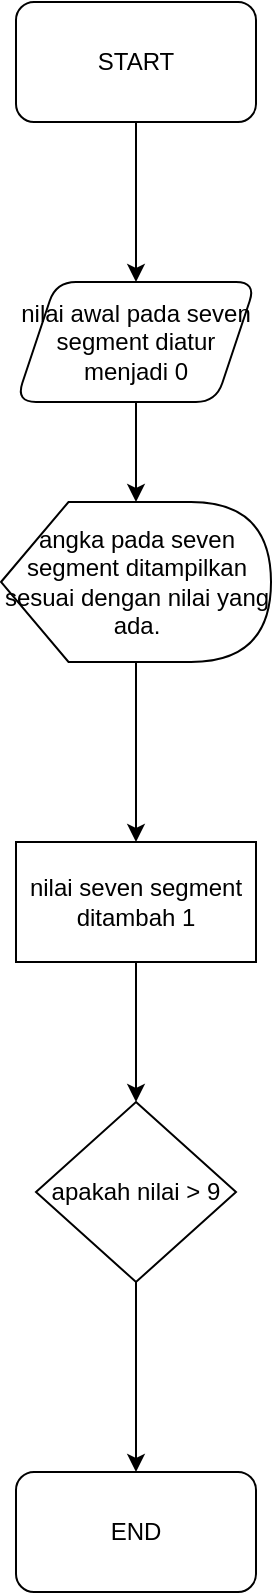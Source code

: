 <mxfile version="24.7.17" pages="8">
  <diagram name="Page-1" id="VoJw-NflkOjj5ZJhAXec">
    <mxGraphModel dx="880" dy="422" grid="1" gridSize="10" guides="1" tooltips="1" connect="1" arrows="1" fold="1" page="1" pageScale="1" pageWidth="850" pageHeight="1100" math="0" shadow="0">
      <root>
        <mxCell id="0" />
        <mxCell id="1" parent="0" />
        <mxCell id="fIKoYiJk8OIai4AO7cgT-3" value="" style="edgeStyle=orthogonalEdgeStyle;rounded=0;orthogonalLoop=1;jettySize=auto;html=1;" edge="1" parent="1" source="fIKoYiJk8OIai4AO7cgT-1" target="fIKoYiJk8OIai4AO7cgT-2">
          <mxGeometry relative="1" as="geometry" />
        </mxCell>
        <mxCell id="fIKoYiJk8OIai4AO7cgT-1" value="START" style="rounded=1;whiteSpace=wrap;html=1;" vertex="1" parent="1">
          <mxGeometry x="390" y="170" width="120" height="60" as="geometry" />
        </mxCell>
        <mxCell id="fIKoYiJk8OIai4AO7cgT-5" value="" style="edgeStyle=orthogonalEdgeStyle;rounded=0;orthogonalLoop=1;jettySize=auto;html=1;" edge="1" parent="1" source="fIKoYiJk8OIai4AO7cgT-2" target="fIKoYiJk8OIai4AO7cgT-4">
          <mxGeometry relative="1" as="geometry" />
        </mxCell>
        <mxCell id="fIKoYiJk8OIai4AO7cgT-2" value="nilai awal pada seven segment diatur menjadi 0" style="shape=parallelogram;perimeter=parallelogramPerimeter;whiteSpace=wrap;html=1;fixedSize=1;rounded=1;" vertex="1" parent="1">
          <mxGeometry x="390" y="310" width="120" height="60" as="geometry" />
        </mxCell>
        <mxCell id="fIKoYiJk8OIai4AO7cgT-7" value="" style="edgeStyle=orthogonalEdgeStyle;rounded=0;orthogonalLoop=1;jettySize=auto;html=1;" edge="1" parent="1" source="fIKoYiJk8OIai4AO7cgT-4" target="fIKoYiJk8OIai4AO7cgT-6">
          <mxGeometry relative="1" as="geometry" />
        </mxCell>
        <mxCell id="fIKoYiJk8OIai4AO7cgT-4" value="angka pada seven segment ditampilkan sesuai dengan nilai yang ada." style="shape=display;whiteSpace=wrap;html=1;" vertex="1" parent="1">
          <mxGeometry x="382.5" y="420" width="135" height="80" as="geometry" />
        </mxCell>
        <mxCell id="fIKoYiJk8OIai4AO7cgT-9" value="" style="edgeStyle=orthogonalEdgeStyle;rounded=0;orthogonalLoop=1;jettySize=auto;html=1;" edge="1" parent="1" source="fIKoYiJk8OIai4AO7cgT-6" target="fIKoYiJk8OIai4AO7cgT-8">
          <mxGeometry relative="1" as="geometry" />
        </mxCell>
        <mxCell id="fIKoYiJk8OIai4AO7cgT-6" value="nilai seven segment ditambah 1" style="whiteSpace=wrap;html=1;" vertex="1" parent="1">
          <mxGeometry x="390" y="590" width="120" height="60" as="geometry" />
        </mxCell>
        <mxCell id="fIKoYiJk8OIai4AO7cgT-11" value="" style="edgeStyle=orthogonalEdgeStyle;rounded=0;orthogonalLoop=1;jettySize=auto;html=1;" edge="1" parent="1" source="fIKoYiJk8OIai4AO7cgT-8" target="fIKoYiJk8OIai4AO7cgT-10">
          <mxGeometry relative="1" as="geometry" />
        </mxCell>
        <mxCell id="fIKoYiJk8OIai4AO7cgT-8" value="apakah nilai &amp;gt; 9" style="rhombus;whiteSpace=wrap;html=1;" vertex="1" parent="1">
          <mxGeometry x="400" y="720" width="100" height="90" as="geometry" />
        </mxCell>
        <mxCell id="fIKoYiJk8OIai4AO7cgT-10" value="END" style="rounded=1;whiteSpace=wrap;html=1;" vertex="1" parent="1">
          <mxGeometry x="390" y="905" width="120" height="60" as="geometry" />
        </mxCell>
      </root>
    </mxGraphModel>
  </diagram>
  <diagram id="eG1ZTqDy2E6IIxppEJPe" name="Page-2">
    <mxGraphModel dx="880" dy="422" grid="1" gridSize="10" guides="1" tooltips="1" connect="1" arrows="1" fold="1" page="1" pageScale="1" pageWidth="850" pageHeight="1100" math="0" shadow="0">
      <root>
        <mxCell id="0" />
        <mxCell id="1" parent="0" />
        <mxCell id="dvwCaunr6A2sc1vKdRJg-5" value="" style="edgeStyle=orthogonalEdgeStyle;rounded=0;orthogonalLoop=1;jettySize=auto;html=1;" edge="1" parent="1" source="dvwCaunr6A2sc1vKdRJg-1" target="dvwCaunr6A2sc1vKdRJg-4">
          <mxGeometry relative="1" as="geometry" />
        </mxCell>
        <mxCell id="dvwCaunr6A2sc1vKdRJg-1" value="START" style="rounded=1;whiteSpace=wrap;html=1;" vertex="1" parent="1">
          <mxGeometry x="360" y="190" width="120" height="60" as="geometry" />
        </mxCell>
        <mxCell id="k4ADxQlh0pAvILffFITT-2" value="" style="edgeStyle=orthogonalEdgeStyle;rounded=0;orthogonalLoop=1;jettySize=auto;html=1;" edge="1" parent="1" source="dvwCaunr6A2sc1vKdRJg-4" target="k4ADxQlh0pAvILffFITT-1">
          <mxGeometry relative="1" as="geometry" />
        </mxCell>
        <mxCell id="dvwCaunr6A2sc1vKdRJg-4" value="nilai pada seven segment diatur menjadi 20 " style="shape=parallelogram;perimeter=parallelogramPerimeter;whiteSpace=wrap;html=1;fixedSize=1;rounded=1;" vertex="1" parent="1">
          <mxGeometry x="360" y="330" width="120" height="60" as="geometry" />
        </mxCell>
        <mxCell id="k4ADxQlh0pAvILffFITT-4" value="" style="edgeStyle=orthogonalEdgeStyle;rounded=0;orthogonalLoop=1;jettySize=auto;html=1;" edge="1" parent="1" source="k4ADxQlh0pAvILffFITT-1" target="k4ADxQlh0pAvILffFITT-3">
          <mxGeometry relative="1" as="geometry" />
        </mxCell>
        <mxCell id="k4ADxQlh0pAvILffFITT-1" value="angka pada seven segment ditampilkan sesuai dengan nilai yang ada " style="shape=display;whiteSpace=wrap;html=1;" vertex="1" parent="1">
          <mxGeometry x="345" y="430" width="150" height="90" as="geometry" />
        </mxCell>
        <mxCell id="k4ADxQlh0pAvILffFITT-6" value="" style="edgeStyle=orthogonalEdgeStyle;rounded=0;orthogonalLoop=1;jettySize=auto;html=1;" edge="1" parent="1" source="k4ADxQlh0pAvILffFITT-3" target="k4ADxQlh0pAvILffFITT-5">
          <mxGeometry relative="1" as="geometry" />
        </mxCell>
        <mxCell id="k4ADxQlh0pAvILffFITT-3" value="nilai pada seven segment dikurang 1" style="whiteSpace=wrap;html=1;" vertex="1" parent="1">
          <mxGeometry x="360" y="615" width="120" height="60" as="geometry" />
        </mxCell>
        <mxCell id="k4ADxQlh0pAvILffFITT-10" value="" style="edgeStyle=orthogonalEdgeStyle;rounded=0;orthogonalLoop=1;jettySize=auto;html=1;" edge="1" parent="1" source="k4ADxQlh0pAvILffFITT-5" target="k4ADxQlh0pAvILffFITT-9">
          <mxGeometry relative="1" as="geometry" />
        </mxCell>
        <mxCell id="k4ADxQlh0pAvILffFITT-5" value="apakah nilai &amp;gt; 0?" style="rhombus;whiteSpace=wrap;html=1;" vertex="1" parent="1">
          <mxGeometry x="370" y="745" width="100" height="95" as="geometry" />
        </mxCell>
        <mxCell id="k4ADxQlh0pAvILffFITT-9" value="END" style="rounded=1;whiteSpace=wrap;html=1;" vertex="1" parent="1">
          <mxGeometry x="360" y="937.5" width="120" height="60" as="geometry" />
        </mxCell>
      </root>
    </mxGraphModel>
  </diagram>
  <diagram id="HTyrPi-Whjk_YCgT4G5M" name="Page-3">
    <mxGraphModel dx="880" dy="422" grid="1" gridSize="10" guides="1" tooltips="1" connect="1" arrows="1" fold="1" page="1" pageScale="1" pageWidth="850" pageHeight="1100" math="0" shadow="0">
      <root>
        <mxCell id="0" />
        <mxCell id="1" parent="0" />
        <mxCell id="PZZ8oByq3PF3k6W48uKL-2" value="" style="edgeStyle=orthogonalEdgeStyle;rounded=0;orthogonalLoop=1;jettySize=auto;html=1;" edge="1" parent="1" source="95gcDYUKjAawWrb2zK56-1" target="PZZ8oByq3PF3k6W48uKL-1">
          <mxGeometry relative="1" as="geometry" />
        </mxCell>
        <mxCell id="95gcDYUKjAawWrb2zK56-1" value="START" style="rounded=1;whiteSpace=wrap;html=1;" vertex="1" parent="1">
          <mxGeometry x="360" y="190" width="120" height="60" as="geometry" />
        </mxCell>
        <mxCell id="PZZ8oByq3PF3k6W48uKL-8" value="" style="edgeStyle=orthogonalEdgeStyle;rounded=0;orthogonalLoop=1;jettySize=auto;html=1;" edge="1" parent="1" source="PZZ8oByq3PF3k6W48uKL-1" target="PZZ8oByq3PF3k6W48uKL-7">
          <mxGeometry relative="1" as="geometry" />
        </mxCell>
        <mxCell id="PZZ8oByq3PF3k6W48uKL-1" value="nilai awal pada seven segment diatur menjadi 0" style="shape=parallelogram;perimeter=parallelogramPerimeter;whiteSpace=wrap;html=1;fixedSize=1;rounded=1;" vertex="1" parent="1">
          <mxGeometry x="360" y="330" width="120" height="60" as="geometry" />
        </mxCell>
        <mxCell id="PZZ8oByq3PF3k6W48uKL-12" value="" style="edgeStyle=orthogonalEdgeStyle;rounded=0;orthogonalLoop=1;jettySize=auto;html=1;" edge="1" parent="1" source="PZZ8oByq3PF3k6W48uKL-7" target="PZZ8oByq3PF3k6W48uKL-11">
          <mxGeometry relative="1" as="geometry" />
        </mxCell>
        <mxCell id="PZZ8oByq3PF3k6W48uKL-7" value="menekan button" style="ellipse;whiteSpace=wrap;html=1;rounded=1;" vertex="1" parent="1">
          <mxGeometry x="380" y="460" width="80" height="80" as="geometry" />
        </mxCell>
        <mxCell id="PZZ8oByq3PF3k6W48uKL-14" value="" style="edgeStyle=orthogonalEdgeStyle;rounded=0;orthogonalLoop=1;jettySize=auto;html=1;" edge="1" parent="1" source="PZZ8oByq3PF3k6W48uKL-11" target="PZZ8oByq3PF3k6W48uKL-13">
          <mxGeometry relative="1" as="geometry" />
        </mxCell>
        <mxCell id="PZZ8oByq3PF3k6W48uKL-11" value="angka pada seven segment ditampilkan sesuai dengan nilai yang ada" style="shape=display;whiteSpace=wrap;html=1;" vertex="1" parent="1">
          <mxGeometry x="355" y="630" width="130" height="80" as="geometry" />
        </mxCell>
        <mxCell id="PZZ8oByq3PF3k6W48uKL-16" value="" style="edgeStyle=orthogonalEdgeStyle;rounded=0;orthogonalLoop=1;jettySize=auto;html=1;" edge="1" parent="1" source="PZZ8oByq3PF3k6W48uKL-13" target="PZZ8oByq3PF3k6W48uKL-15">
          <mxGeometry relative="1" as="geometry" />
        </mxCell>
        <mxCell id="PZZ8oByq3PF3k6W48uKL-13" value="nilai pada seven segment dikurang 1" style="whiteSpace=wrap;html=1;" vertex="1" parent="1">
          <mxGeometry x="360" y="800" width="120" height="60" as="geometry" />
        </mxCell>
        <mxCell id="PZZ8oByq3PF3k6W48uKL-18" value="" style="edgeStyle=orthogonalEdgeStyle;rounded=0;orthogonalLoop=1;jettySize=auto;html=1;" edge="1" parent="1" source="PZZ8oByq3PF3k6W48uKL-15" target="PZZ8oByq3PF3k6W48uKL-17">
          <mxGeometry relative="1" as="geometry" />
        </mxCell>
        <mxCell id="PZZ8oByq3PF3k6W48uKL-15" value="apakah nilai &amp;gt;0?" style="rhombus;whiteSpace=wrap;html=1;" vertex="1" parent="1">
          <mxGeometry x="365" y="930" width="110" height="90" as="geometry" />
        </mxCell>
        <mxCell id="PZZ8oByq3PF3k6W48uKL-20" value="" style="edgeStyle=orthogonalEdgeStyle;rounded=0;orthogonalLoop=1;jettySize=auto;html=1;" edge="1" parent="1" source="PZZ8oByq3PF3k6W48uKL-17" target="PZZ8oByq3PF3k6W48uKL-19">
          <mxGeometry relative="1" as="geometry" />
        </mxCell>
        <mxCell id="PZZ8oByq3PF3k6W48uKL-17" value="menekan tombol" style="ellipse;whiteSpace=wrap;html=1;" vertex="1" parent="1">
          <mxGeometry x="380" y="1105" width="80" height="80" as="geometry" />
        </mxCell>
        <mxCell id="PZZ8oByq3PF3k6W48uKL-19" value="END" style="rounded=1;whiteSpace=wrap;html=1;" vertex="1" parent="1">
          <mxGeometry x="360" y="1275" width="120" height="60" as="geometry" />
        </mxCell>
      </root>
    </mxGraphModel>
  </diagram>
  <diagram id="qZvNkt20DozGk1xwk5nz" name="Page-4">
    <mxGraphModel dx="880" dy="422" grid="1" gridSize="10" guides="1" tooltips="1" connect="1" arrows="1" fold="1" page="1" pageScale="1" pageWidth="850" pageHeight="1100" math="0" shadow="0">
      <root>
        <mxCell id="0" />
        <mxCell id="1" parent="0" />
        <mxCell id="YL9h1uyqCisInr6YeoXm-7" value="" style="edgeStyle=orthogonalEdgeStyle;rounded=0;orthogonalLoop=1;jettySize=auto;html=1;" edge="1" parent="1" source="YL9h1uyqCisInr6YeoXm-1" target="YL9h1uyqCisInr6YeoXm-6">
          <mxGeometry relative="1" as="geometry" />
        </mxCell>
        <mxCell id="YL9h1uyqCisInr6YeoXm-1" value="START" style="rounded=1;whiteSpace=wrap;html=1;" vertex="1" parent="1">
          <mxGeometry x="360" y="70" width="120" height="60" as="geometry" />
        </mxCell>
        <mxCell id="YL9h1uyqCisInr6YeoXm-9" value="" style="edgeStyle=orthogonalEdgeStyle;rounded=0;orthogonalLoop=1;jettySize=auto;html=1;" edge="1" parent="1" source="YL9h1uyqCisInr6YeoXm-6" target="YL9h1uyqCisInr6YeoXm-8">
          <mxGeometry relative="1" as="geometry" />
        </mxCell>
        <mxCell id="YL9h1uyqCisInr6YeoXm-6" value="cetak tombol ya/tidak" style="rhombus;whiteSpace=wrap;html=1;" vertex="1" parent="1">
          <mxGeometry x="360" y="180" width="120" height="120" as="geometry" />
        </mxCell>
        <mxCell id="YL9h1uyqCisInr6YeoXm-11" value="" style="edgeStyle=orthogonalEdgeStyle;rounded=0;orthogonalLoop=1;jettySize=auto;html=1;" edge="1" parent="1" source="YL9h1uyqCisInr6YeoXm-8" target="YL9h1uyqCisInr6YeoXm-10">
          <mxGeometry relative="1" as="geometry" />
        </mxCell>
        <mxCell id="YL9h1uyqCisInr6YeoXm-8" value="set status mejadi sedang melalukan counter down" style="shape=parallelogram;perimeter=parallelogramPerimeter;whiteSpace=wrap;html=1;fixedSize=1;" vertex="1" parent="1">
          <mxGeometry x="350" y="360" width="140" height="70" as="geometry" />
        </mxCell>
        <mxCell id="YL9h1uyqCisInr6YeoXm-13" value="" style="edgeStyle=orthogonalEdgeStyle;rounded=0;orthogonalLoop=1;jettySize=auto;html=1;" edge="1" parent="1" source="YL9h1uyqCisInr6YeoXm-10" target="YL9h1uyqCisInr6YeoXm-12">
          <mxGeometry relative="1" as="geometry" />
        </mxCell>
        <mxCell id="YL9h1uyqCisInr6YeoXm-10" value="angka pada seven segment ditampilkan sesuai dengan nilai yang ada" style="shape=display;whiteSpace=wrap;html=1;" vertex="1" parent="1">
          <mxGeometry x="330" y="500" width="180" height="110" as="geometry" />
        </mxCell>
        <mxCell id="YL9h1uyqCisInr6YeoXm-15" value="" style="edgeStyle=orthogonalEdgeStyle;rounded=0;orthogonalLoop=1;jettySize=auto;html=1;" edge="1" parent="1" source="YL9h1uyqCisInr6YeoXm-12" target="YL9h1uyqCisInr6YeoXm-14">
          <mxGeometry relative="1" as="geometry" />
        </mxCell>
        <mxCell id="YL9h1uyqCisInr6YeoXm-12" value="nilai pada seven segment dikurangi 1" style="whiteSpace=wrap;html=1;" vertex="1" parent="1">
          <mxGeometry x="355" y="670" width="130" height="70" as="geometry" />
        </mxCell>
        <mxCell id="YL9h1uyqCisInr6YeoXm-17" value="" style="edgeStyle=orthogonalEdgeStyle;rounded=0;orthogonalLoop=1;jettySize=auto;html=1;" edge="1" parent="1" source="YL9h1uyqCisInr6YeoXm-14" target="YL9h1uyqCisInr6YeoXm-16">
          <mxGeometry relative="1" as="geometry" />
        </mxCell>
        <mxCell id="YL9h1uyqCisInr6YeoXm-14" value="apakah nilai &amp;lt;= 0" style="rhombus;whiteSpace=wrap;html=1;" vertex="1" parent="1">
          <mxGeometry x="365" y="800" width="110" height="105" as="geometry" />
        </mxCell>
        <mxCell id="YL9h1uyqCisInr6YeoXm-21" value="" style="edgeStyle=orthogonalEdgeStyle;rounded=0;orthogonalLoop=1;jettySize=auto;html=1;" edge="1" parent="1" source="YL9h1uyqCisInr6YeoXm-16" target="YL9h1uyqCisInr6YeoXm-20">
          <mxGeometry relative="1" as="geometry" />
        </mxCell>
        <mxCell id="YL9h1uyqCisInr6YeoXm-16" value="Turn off the light" style="shape=parallelogram;perimeter=parallelogramPerimeter;whiteSpace=wrap;html=1;fixedSize=1;" vertex="1" parent="1">
          <mxGeometry x="360" y="960" width="120" height="60" as="geometry" />
        </mxCell>
        <mxCell id="YL9h1uyqCisInr6YeoXm-20" value="END" style="rounded=1;whiteSpace=wrap;html=1;" vertex="1" parent="1">
          <mxGeometry x="360" y="1070" width="120" height="60" as="geometry" />
        </mxCell>
      </root>
    </mxGraphModel>
  </diagram>
  <diagram id="1f1If6hx-uNhooot16YX" name="Page-5">
    <mxGraphModel dx="880" dy="422" grid="1" gridSize="10" guides="1" tooltips="1" connect="1" arrows="1" fold="1" page="1" pageScale="1" pageWidth="850" pageHeight="1100" math="0" shadow="0">
      <root>
        <mxCell id="0" />
        <mxCell id="1" parent="0" />
        <mxCell id="63dpQE8tEoEok_zsQKNu-5" value="" style="edgeStyle=orthogonalEdgeStyle;rounded=0;orthogonalLoop=1;jettySize=auto;html=1;" edge="1" parent="1" source="63dpQE8tEoEok_zsQKNu-1" target="63dpQE8tEoEok_zsQKNu-3">
          <mxGeometry relative="1" as="geometry" />
        </mxCell>
        <mxCell id="63dpQE8tEoEok_zsQKNu-1" value="START" style="ellipse;whiteSpace=wrap;html=1;" vertex="1" parent="1">
          <mxGeometry x="360" y="180" width="120" height="80" as="geometry" />
        </mxCell>
        <mxCell id="63dpQE8tEoEok_zsQKNu-3" value="Pilih nilai analog terhadap potensio" style="shape=parallelogram;perimeter=parallelogramPerimeter;whiteSpace=wrap;html=1;fixedSize=1;" vertex="1" parent="1">
          <mxGeometry x="335" y="340" width="170" height="80" as="geometry" />
        </mxCell>
        <mxCell id="63dpQE8tEoEok_zsQKNu-6" value="Menampilkan nilai analog potensio" style="shape=parallelogram;perimeter=parallelogramPerimeter;whiteSpace=wrap;html=1;fixedSize=1;" vertex="1" parent="1">
          <mxGeometry x="335" y="490" width="170" height="70" as="geometry" />
        </mxCell>
        <mxCell id="63dpQE8tEoEok_zsQKNu-11" value="" style="endArrow=classic;startArrow=classic;html=1;rounded=0;entryX=0.459;entryY=0.95;entryDx=0;entryDy=0;entryPerimeter=0;exitX=0.465;exitY=0.014;exitDx=0;exitDy=0;exitPerimeter=0;" edge="1" parent="1" source="63dpQE8tEoEok_zsQKNu-6" target="63dpQE8tEoEok_zsQKNu-3">
          <mxGeometry width="50" height="50" relative="1" as="geometry">
            <mxPoint x="400" y="550" as="sourcePoint" />
            <mxPoint x="450" y="500" as="targetPoint" />
          </mxGeometry>
        </mxCell>
      </root>
    </mxGraphModel>
  </diagram>
  <diagram id="c8xn4HyhLr1zHFq-VPFH" name="Page-6">
    <mxGraphModel dx="880" dy="422" grid="1" gridSize="10" guides="1" tooltips="1" connect="1" arrows="1" fold="1" page="1" pageScale="1" pageWidth="850" pageHeight="1100" math="0" shadow="0">
      <root>
        <mxCell id="0" />
        <mxCell id="1" parent="0" />
        <mxCell id="CsEEb0gc6UW1WlCVTfTW-1" value="" style="edgeStyle=orthogonalEdgeStyle;rounded=0;orthogonalLoop=1;jettySize=auto;html=1;" edge="1" parent="1" source="CsEEb0gc6UW1WlCVTfTW-2" target="CsEEb0gc6UW1WlCVTfTW-3">
          <mxGeometry relative="1" as="geometry" />
        </mxCell>
        <mxCell id="CsEEb0gc6UW1WlCVTfTW-2" value="START" style="ellipse;whiteSpace=wrap;html=1;" vertex="1" parent="1">
          <mxGeometry x="360" y="180" width="120" height="80" as="geometry" />
        </mxCell>
        <mxCell id="CsEEb0gc6UW1WlCVTfTW-3" value="Pilih nilai voltage terhadap potensio" style="shape=parallelogram;perimeter=parallelogramPerimeter;whiteSpace=wrap;html=1;fixedSize=1;" vertex="1" parent="1">
          <mxGeometry x="335" y="340" width="170" height="80" as="geometry" />
        </mxCell>
        <mxCell id="CsEEb0gc6UW1WlCVTfTW-4" value="Menampilkan nilai voltage potensio" style="shape=parallelogram;perimeter=parallelogramPerimeter;whiteSpace=wrap;html=1;fixedSize=1;" vertex="1" parent="1">
          <mxGeometry x="335" y="490" width="170" height="70" as="geometry" />
        </mxCell>
        <mxCell id="CsEEb0gc6UW1WlCVTfTW-5" value="" style="endArrow=classic;startArrow=classic;html=1;rounded=0;entryX=0.459;entryY=0.95;entryDx=0;entryDy=0;entryPerimeter=0;exitX=0.465;exitY=0.014;exitDx=0;exitDy=0;exitPerimeter=0;" edge="1" parent="1" source="CsEEb0gc6UW1WlCVTfTW-4" target="CsEEb0gc6UW1WlCVTfTW-3">
          <mxGeometry width="50" height="50" relative="1" as="geometry">
            <mxPoint x="400" y="550" as="sourcePoint" />
            <mxPoint x="450" y="500" as="targetPoint" />
          </mxGeometry>
        </mxCell>
      </root>
    </mxGraphModel>
  </diagram>
  <diagram id="-9gaMFX86hm5H2zVASSh" name="Page-7">
    <mxGraphModel dx="1760" dy="844" grid="1" gridSize="10" guides="1" tooltips="1" connect="1" arrows="1" fold="1" page="1" pageScale="1" pageWidth="850" pageHeight="1100" math="0" shadow="0">
      <root>
        <mxCell id="0" />
        <mxCell id="1" parent="0" />
        <mxCell id="Ot5Qwur2_kI7GHmSesql-4" value="" style="edgeStyle=orthogonalEdgeStyle;rounded=0;orthogonalLoop=1;jettySize=auto;html=1;" edge="1" parent="1" source="Ot5Qwur2_kI7GHmSesql-1" target="Ot5Qwur2_kI7GHmSesql-3">
          <mxGeometry relative="1" as="geometry" />
        </mxCell>
        <mxCell id="Ot5Qwur2_kI7GHmSesql-1" value="START" style="ellipse;whiteSpace=wrap;html=1;" vertex="1" parent="1">
          <mxGeometry x="360" y="120" width="120" height="80" as="geometry" />
        </mxCell>
        <mxCell id="Ot5Qwur2_kI7GHmSesql-6" value="" style="edgeStyle=orthogonalEdgeStyle;rounded=0;orthogonalLoop=1;jettySize=auto;html=1;" edge="1" parent="1" source="Ot5Qwur2_kI7GHmSesql-3" target="Ot5Qwur2_kI7GHmSesql-5">
          <mxGeometry relative="1" as="geometry" />
        </mxCell>
        <mxCell id="Ot5Qwur2_kI7GHmSesql-3" value="Pilih nilai analog terhadap potensio (0-1240)" style="shape=parallelogram;perimeter=parallelogramPerimeter;whiteSpace=wrap;html=1;fixedSize=1;" vertex="1" parent="1">
          <mxGeometry x="330" y="260" width="180" height="70" as="geometry" />
        </mxCell>
        <mxCell id="Ot5Qwur2_kI7GHmSesql-8" value="" style="edgeStyle=orthogonalEdgeStyle;rounded=0;orthogonalLoop=1;jettySize=auto;html=1;" edge="1" parent="1" source="Ot5Qwur2_kI7GHmSesql-5" target="Ot5Qwur2_kI7GHmSesql-7">
          <mxGeometry relative="1" as="geometry" />
        </mxCell>
        <mxCell id="Ot5Qwur2_kI7GHmSesql-5" value="Mengubah nilai analog menjadi nilai PWM (tegangan) (0-255)" style="whiteSpace=wrap;html=1;" vertex="1" parent="1">
          <mxGeometry x="320" y="410" width="200" height="70" as="geometry" />
        </mxCell>
        <mxCell id="Ot5Qwur2_kI7GHmSesql-7" value="&lt;div&gt;Menampilkan nilai voltage potensio&lt;/div&gt;" style="shape=parallelogram;perimeter=parallelogramPerimeter;whiteSpace=wrap;html=1;fixedSize=1;" vertex="1" parent="1">
          <mxGeometry x="300" y="560" width="240" height="90" as="geometry" />
        </mxCell>
        <mxCell id="Ot5Qwur2_kI7GHmSesql-14" value="" style="endArrow=classic;html=1;rounded=0;exitX=1;exitY=0.5;exitDx=0;exitDy=0;entryX=1;entryY=0.5;entryDx=0;entryDy=0;" edge="1" parent="1" source="Ot5Qwur2_kI7GHmSesql-7" target="Ot5Qwur2_kI7GHmSesql-3">
          <mxGeometry width="50" height="50" relative="1" as="geometry">
            <mxPoint x="390" y="790" as="sourcePoint" />
            <mxPoint x="650" y="290" as="targetPoint" />
            <Array as="points">
              <mxPoint x="650" y="605" />
              <mxPoint x="650" y="295" />
            </Array>
          </mxGeometry>
        </mxCell>
      </root>
    </mxGraphModel>
  </diagram>
  <diagram id="uct28qca_1IrubCbbLbC" name="Page-8">
    <mxGraphModel dx="880" dy="422" grid="1" gridSize="10" guides="1" tooltips="1" connect="1" arrows="1" fold="1" page="1" pageScale="1" pageWidth="850" pageHeight="1100" math="0" shadow="0">
      <root>
        <mxCell id="0" />
        <mxCell id="1" parent="0" />
        <mxCell id="Esfg56JCV73nhRUbkAZh-1" value="" style="edgeStyle=orthogonalEdgeStyle;rounded=0;orthogonalLoop=1;jettySize=auto;html=1;" edge="1" parent="1" source="Esfg56JCV73nhRUbkAZh-2" target="Esfg56JCV73nhRUbkAZh-4">
          <mxGeometry relative="1" as="geometry" />
        </mxCell>
        <mxCell id="Esfg56JCV73nhRUbkAZh-2" value="START" style="ellipse;whiteSpace=wrap;html=1;" vertex="1" parent="1">
          <mxGeometry x="360" y="120" width="120" height="80" as="geometry" />
        </mxCell>
        <mxCell id="Esfg56JCV73nhRUbkAZh-3" value="" style="edgeStyle=orthogonalEdgeStyle;rounded=0;orthogonalLoop=1;jettySize=auto;html=1;" edge="1" parent="1" source="Esfg56JCV73nhRUbkAZh-4" target="Esfg56JCV73nhRUbkAZh-6">
          <mxGeometry relative="1" as="geometry" />
        </mxCell>
        <mxCell id="Esfg56JCV73nhRUbkAZh-4" value="Pilih nilai analog terhadap potensio (0-1240)" style="shape=parallelogram;perimeter=parallelogramPerimeter;whiteSpace=wrap;html=1;fixedSize=1;" vertex="1" parent="1">
          <mxGeometry x="330" y="260" width="180" height="70" as="geometry" />
        </mxCell>
        <mxCell id="Esfg56JCV73nhRUbkAZh-5" value="" style="edgeStyle=orthogonalEdgeStyle;rounded=0;orthogonalLoop=1;jettySize=auto;html=1;" edge="1" parent="1" source="Esfg56JCV73nhRUbkAZh-6" target="Esfg56JCV73nhRUbkAZh-7">
          <mxGeometry relative="1" as="geometry" />
        </mxCell>
        <mxCell id="Esfg56JCV73nhRUbkAZh-6" value="Mengubah nilai analog menjadi nilai sudut" style="whiteSpace=wrap;html=1;" vertex="1" parent="1">
          <mxGeometry x="320" y="410" width="200" height="70" as="geometry" />
        </mxCell>
        <mxCell id="Esfg56JCV73nhRUbkAZh-7" value="&lt;div&gt;Menampilkan nilai sudut kepada servo&lt;br&gt;&lt;/div&gt;" style="shape=parallelogram;perimeter=parallelogramPerimeter;whiteSpace=wrap;html=1;fixedSize=1;" vertex="1" parent="1">
          <mxGeometry x="300" y="560" width="240" height="90" as="geometry" />
        </mxCell>
        <mxCell id="Esfg56JCV73nhRUbkAZh-8" value="" style="endArrow=classic;html=1;rounded=0;exitX=1;exitY=0.5;exitDx=0;exitDy=0;entryX=1;entryY=0.5;entryDx=0;entryDy=0;" edge="1" parent="1" source="Esfg56JCV73nhRUbkAZh-7" target="Esfg56JCV73nhRUbkAZh-4">
          <mxGeometry width="50" height="50" relative="1" as="geometry">
            <mxPoint x="390" y="790" as="sourcePoint" />
            <mxPoint x="650" y="290" as="targetPoint" />
            <Array as="points">
              <mxPoint x="650" y="605" />
              <mxPoint x="650" y="295" />
            </Array>
          </mxGeometry>
        </mxCell>
      </root>
    </mxGraphModel>
  </diagram>
</mxfile>
